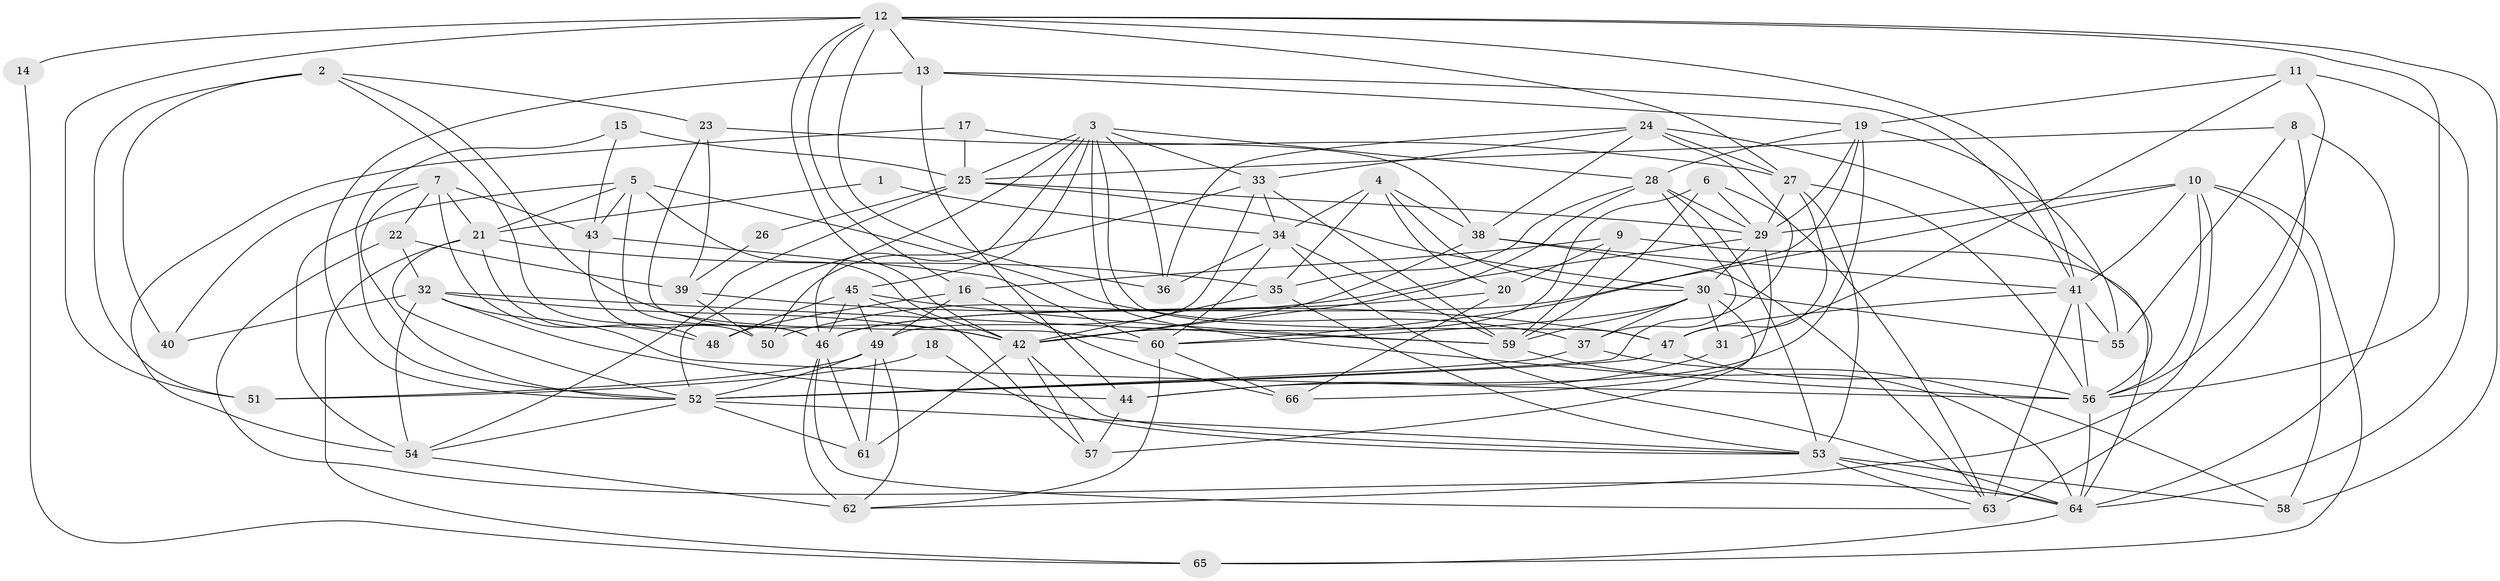 // original degree distribution, {3: 0.26515151515151514, 5: 0.20454545454545456, 7: 0.030303030303030304, 2: 0.14393939393939395, 4: 0.25757575757575757, 6: 0.07575757575757576, 9: 0.015151515151515152, 8: 0.007575757575757576}
// Generated by graph-tools (version 1.1) at 2025/26/03/09/25 03:26:19]
// undirected, 66 vertices, 188 edges
graph export_dot {
graph [start="1"]
  node [color=gray90,style=filled];
  1;
  2;
  3;
  4;
  5;
  6;
  7;
  8;
  9;
  10;
  11;
  12;
  13;
  14;
  15;
  16;
  17;
  18;
  19;
  20;
  21;
  22;
  23;
  24;
  25;
  26;
  27;
  28;
  29;
  30;
  31;
  32;
  33;
  34;
  35;
  36;
  37;
  38;
  39;
  40;
  41;
  42;
  43;
  44;
  45;
  46;
  47;
  48;
  49;
  50;
  51;
  52;
  53;
  54;
  55;
  56;
  57;
  58;
  59;
  60;
  61;
  62;
  63;
  64;
  65;
  66;
  1 -- 21 [weight=1.0];
  1 -- 34 [weight=1.0];
  2 -- 23 [weight=1.0];
  2 -- 40 [weight=2.0];
  2 -- 42 [weight=1.0];
  2 -- 46 [weight=1.0];
  2 -- 51 [weight=1.0];
  3 -- 25 [weight=1.0];
  3 -- 28 [weight=1.0];
  3 -- 33 [weight=1.0];
  3 -- 36 [weight=1.0];
  3 -- 45 [weight=1.0];
  3 -- 46 [weight=1.0];
  3 -- 47 [weight=1.0];
  3 -- 52 [weight=1.0];
  3 -- 56 [weight=1.0];
  4 -- 20 [weight=1.0];
  4 -- 30 [weight=1.0];
  4 -- 34 [weight=1.0];
  4 -- 35 [weight=1.0];
  4 -- 38 [weight=1.0];
  5 -- 21 [weight=1.0];
  5 -- 37 [weight=1.0];
  5 -- 42 [weight=1.0];
  5 -- 43 [weight=1.0];
  5 -- 46 [weight=1.0];
  5 -- 54 [weight=1.0];
  6 -- 29 [weight=1.0];
  6 -- 42 [weight=1.0];
  6 -- 59 [weight=1.0];
  6 -- 63 [weight=1.0];
  7 -- 21 [weight=2.0];
  7 -- 22 [weight=1.0];
  7 -- 40 [weight=1.0];
  7 -- 43 [weight=1.0];
  7 -- 48 [weight=1.0];
  7 -- 52 [weight=1.0];
  8 -- 25 [weight=1.0];
  8 -- 55 [weight=1.0];
  8 -- 63 [weight=1.0];
  8 -- 64 [weight=1.0];
  9 -- 16 [weight=1.0];
  9 -- 20 [weight=1.0];
  9 -- 59 [weight=1.0];
  9 -- 64 [weight=1.0];
  10 -- 29 [weight=1.0];
  10 -- 41 [weight=1.0];
  10 -- 46 [weight=1.0];
  10 -- 56 [weight=1.0];
  10 -- 58 [weight=1.0];
  10 -- 62 [weight=1.0];
  10 -- 65 [weight=1.0];
  11 -- 19 [weight=1.0];
  11 -- 31 [weight=1.0];
  11 -- 56 [weight=1.0];
  11 -- 64 [weight=1.0];
  12 -- 13 [weight=1.0];
  12 -- 14 [weight=1.0];
  12 -- 16 [weight=1.0];
  12 -- 27 [weight=1.0];
  12 -- 36 [weight=1.0];
  12 -- 41 [weight=1.0];
  12 -- 42 [weight=1.0];
  12 -- 51 [weight=1.0];
  12 -- 56 [weight=1.0];
  12 -- 58 [weight=1.0];
  13 -- 19 [weight=1.0];
  13 -- 41 [weight=1.0];
  13 -- 44 [weight=1.0];
  13 -- 52 [weight=1.0];
  14 -- 65 [weight=1.0];
  15 -- 25 [weight=1.0];
  15 -- 43 [weight=1.0];
  15 -- 52 [weight=1.0];
  16 -- 48 [weight=1.0];
  16 -- 49 [weight=1.0];
  16 -- 66 [weight=1.0];
  17 -- 25 [weight=1.0];
  17 -- 38 [weight=1.0];
  17 -- 54 [weight=1.0];
  18 -- 51 [weight=1.0];
  18 -- 53 [weight=1.0];
  19 -- 28 [weight=1.0];
  19 -- 29 [weight=1.0];
  19 -- 44 [weight=1.0];
  19 -- 55 [weight=1.0];
  19 -- 60 [weight=1.0];
  20 -- 46 [weight=1.0];
  20 -- 66 [weight=1.0];
  21 -- 35 [weight=1.0];
  21 -- 48 [weight=1.0];
  21 -- 52 [weight=1.0];
  21 -- 65 [weight=1.0];
  22 -- 32 [weight=1.0];
  22 -- 39 [weight=1.0];
  22 -- 64 [weight=1.0];
  23 -- 27 [weight=1.0];
  23 -- 39 [weight=1.0];
  23 -- 60 [weight=1.0];
  24 -- 27 [weight=1.0];
  24 -- 33 [weight=1.0];
  24 -- 36 [weight=1.0];
  24 -- 38 [weight=1.0];
  24 -- 52 [weight=1.0];
  24 -- 56 [weight=1.0];
  25 -- 26 [weight=1.0];
  25 -- 29 [weight=1.0];
  25 -- 30 [weight=1.0];
  25 -- 54 [weight=1.0];
  26 -- 39 [weight=1.0];
  27 -- 29 [weight=1.0];
  27 -- 47 [weight=1.0];
  27 -- 53 [weight=1.0];
  27 -- 56 [weight=1.0];
  28 -- 29 [weight=1.0];
  28 -- 35 [weight=1.0];
  28 -- 37 [weight=1.0];
  28 -- 42 [weight=1.0];
  28 -- 53 [weight=1.0];
  29 -- 30 [weight=1.0];
  29 -- 50 [weight=1.0];
  29 -- 66 [weight=1.0];
  30 -- 31 [weight=1.0];
  30 -- 37 [weight=1.0];
  30 -- 55 [weight=1.0];
  30 -- 57 [weight=1.0];
  30 -- 59 [weight=1.0];
  30 -- 60 [weight=1.0];
  31 -- 44 [weight=1.0];
  32 -- 40 [weight=1.0];
  32 -- 42 [weight=1.0];
  32 -- 44 [weight=1.0];
  32 -- 54 [weight=1.0];
  32 -- 56 [weight=1.0];
  32 -- 59 [weight=1.0];
  33 -- 34 [weight=1.0];
  33 -- 49 [weight=1.0];
  33 -- 50 [weight=1.0];
  33 -- 59 [weight=1.0];
  34 -- 36 [weight=1.0];
  34 -- 59 [weight=1.0];
  34 -- 60 [weight=1.0];
  34 -- 64 [weight=1.0];
  35 -- 42 [weight=1.0];
  35 -- 53 [weight=1.0];
  37 -- 52 [weight=1.0];
  37 -- 58 [weight=1.0];
  38 -- 41 [weight=1.0];
  38 -- 42 [weight=1.0];
  38 -- 63 [weight=1.0];
  39 -- 47 [weight=2.0];
  39 -- 50 [weight=1.0];
  41 -- 47 [weight=1.0];
  41 -- 55 [weight=1.0];
  41 -- 56 [weight=2.0];
  41 -- 63 [weight=2.0];
  42 -- 53 [weight=1.0];
  42 -- 57 [weight=1.0];
  42 -- 61 [weight=1.0];
  43 -- 50 [weight=1.0];
  43 -- 60 [weight=1.0];
  44 -- 57 [weight=1.0];
  45 -- 46 [weight=1.0];
  45 -- 48 [weight=1.0];
  45 -- 49 [weight=1.0];
  45 -- 57 [weight=1.0];
  45 -- 59 [weight=1.0];
  46 -- 61 [weight=1.0];
  46 -- 62 [weight=1.0];
  46 -- 63 [weight=1.0];
  47 -- 52 [weight=1.0];
  47 -- 56 [weight=1.0];
  49 -- 51 [weight=1.0];
  49 -- 52 [weight=1.0];
  49 -- 61 [weight=1.0];
  49 -- 62 [weight=1.0];
  52 -- 53 [weight=1.0];
  52 -- 54 [weight=1.0];
  52 -- 61 [weight=1.0];
  53 -- 58 [weight=1.0];
  53 -- 63 [weight=1.0];
  53 -- 64 [weight=1.0];
  54 -- 62 [weight=2.0];
  56 -- 64 [weight=1.0];
  59 -- 64 [weight=1.0];
  60 -- 62 [weight=1.0];
  60 -- 66 [weight=1.0];
  64 -- 65 [weight=1.0];
}

